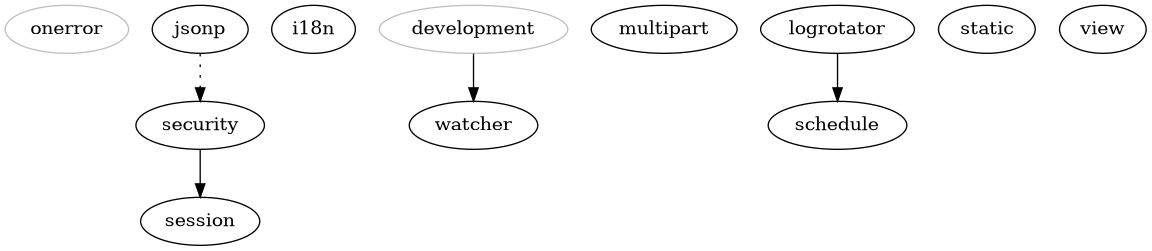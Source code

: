 @startuml
digraph plugins {
  onerror [color=gray]
  session
  i18n
  watcher
  multipart
  security
  development [color=gray]
  logrotator
  schedule
  static
  jsonp
  view
  security -> session
  development -> watcher
  logrotator -> schedule
  jsonp -> security [style=dotted]
}
@enduml
